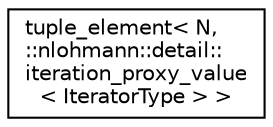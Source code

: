 digraph "Graphical Class Hierarchy"
{
 // LATEX_PDF_SIZE
  edge [fontname="Helvetica",fontsize="10",labelfontname="Helvetica",labelfontsize="10"];
  node [fontname="Helvetica",fontsize="10",shape=record];
  rankdir="LR";
  Node0 [label="tuple_element\< N, \l::nlohmann::detail::\literation_proxy_value\l\< IteratorType \> \>",height=0.2,width=0.4,color="black", fillcolor="white", style="filled",URL="$classstd_1_1tuple__element_3_01N_00_01_1_1nlohmann_1_1detail_1_1iteration__proxy__value_3_01IteratorType_01_4_01_4.html",tooltip=" "];
}
